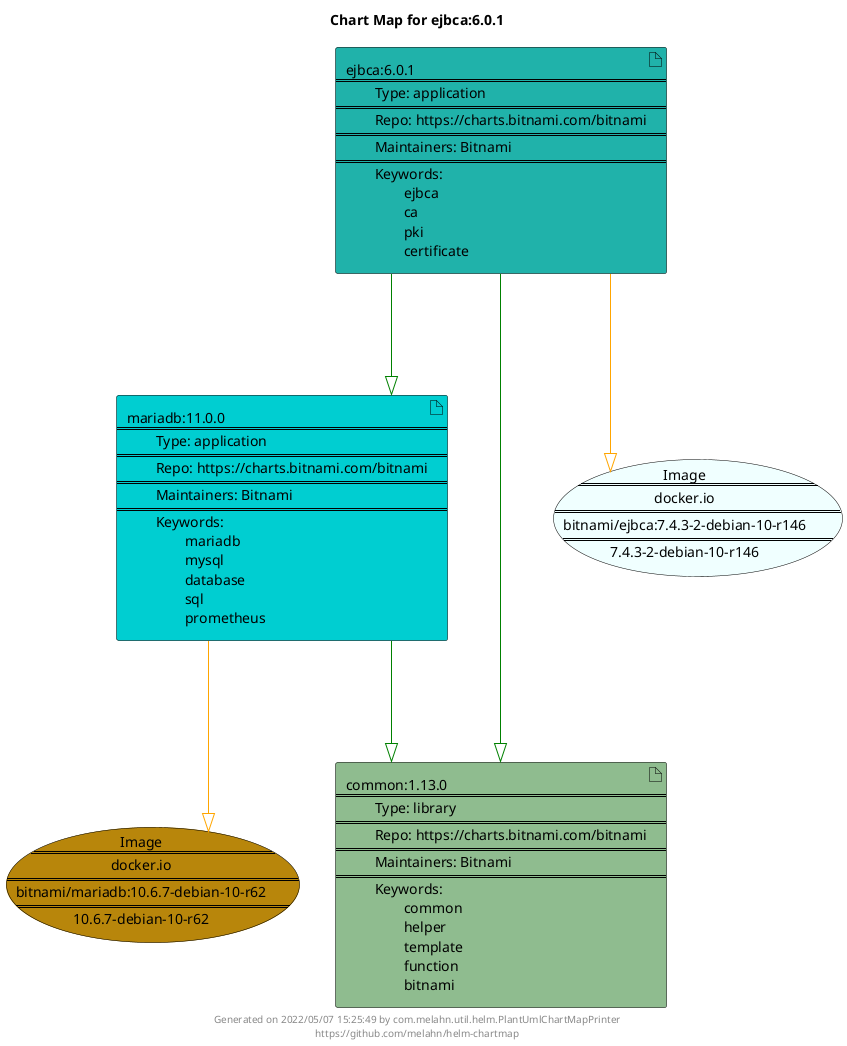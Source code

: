 @startuml
skinparam linetype ortho
skinparam backgroundColor white
skinparam usecaseBorderColor black
skinparam usecaseArrowColor LightSlateGray
skinparam artifactBorderColor black
skinparam artifactArrowColor LightSlateGray

title Chart Map for ejbca:6.0.1

'There are 3 referenced Helm Charts
artifact "ejbca:6.0.1\n====\n\tType: application\n====\n\tRepo: https://charts.bitnami.com/bitnami\n====\n\tMaintainers: Bitnami\n====\n\tKeywords: \n\t\tejbca\n\t\tca\n\t\tpki\n\t\tcertificate" as ejbca_6_0_1 #LightSeaGreen
artifact "mariadb:11.0.0\n====\n\tType: application\n====\n\tRepo: https://charts.bitnami.com/bitnami\n====\n\tMaintainers: Bitnami\n====\n\tKeywords: \n\t\tmariadb\n\t\tmysql\n\t\tdatabase\n\t\tsql\n\t\tprometheus" as mariadb_11_0_0 #DarkTurquoise
artifact "common:1.13.0\n====\n\tType: library\n====\n\tRepo: https://charts.bitnami.com/bitnami\n====\n\tMaintainers: Bitnami\n====\n\tKeywords: \n\t\tcommon\n\t\thelper\n\t\ttemplate\n\t\tfunction\n\t\tbitnami" as common_1_13_0 #DarkSeaGreen

'There are 2 referenced Docker Images
usecase "Image\n====\ndocker.io\n====\nbitnami/mariadb:10.6.7-debian-10-r62\n====\n10.6.7-debian-10-r62" as docker_io_bitnami_mariadb_10_6_7_debian_10_r62 #DarkGoldenRod
usecase "Image\n====\ndocker.io\n====\nbitnami/ejbca:7.4.3-2-debian-10-r146\n====\n7.4.3-2-debian-10-r146" as docker_io_bitnami_ejbca_7_4_3_2_debian_10_r146 #Azure

'Chart Dependencies
ejbca_6_0_1--[#green]-|>mariadb_11_0_0
mariadb_11_0_0--[#green]-|>common_1_13_0
ejbca_6_0_1--[#green]-|>common_1_13_0
ejbca_6_0_1--[#orange]-|>docker_io_bitnami_ejbca_7_4_3_2_debian_10_r146
mariadb_11_0_0--[#orange]-|>docker_io_bitnami_mariadb_10_6_7_debian_10_r62

center footer Generated on 2022/05/07 15:25:49 by com.melahn.util.helm.PlantUmlChartMapPrinter\nhttps://github.com/melahn/helm-chartmap
@enduml
